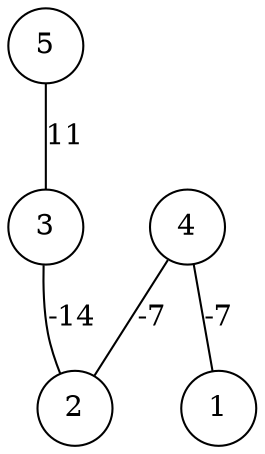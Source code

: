 graph { 
	 fontname="Helvetica,Arial,sans-serif" 
	 node [shape = circle]; 
	 5 -- 3 [label = "11"];
	 4 -- 1 [label = "-7"];
	 4 -- 2 [label = "-7"];
	 3 -- 2 [label = "-14"];
	 1;
	 2;
	 3;
	 4;
	 5;
}
